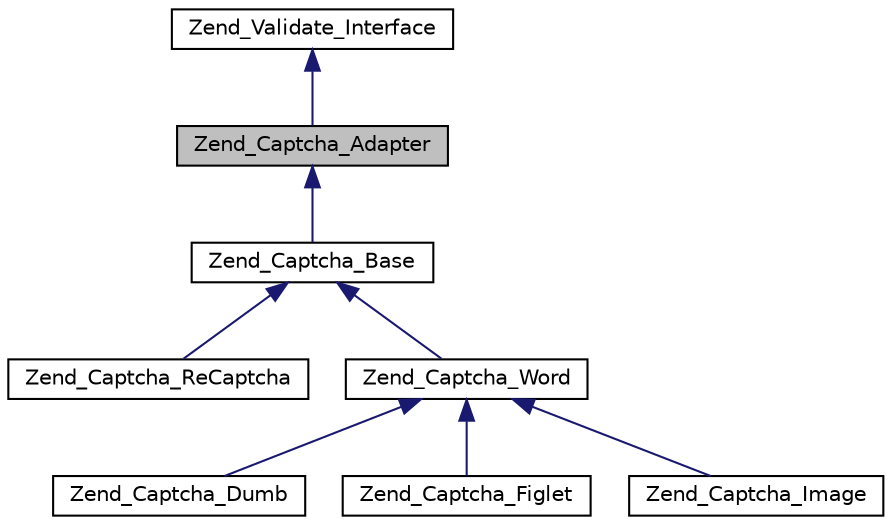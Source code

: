 digraph G
{
  edge [fontname="Helvetica",fontsize="10",labelfontname="Helvetica",labelfontsize="10"];
  node [fontname="Helvetica",fontsize="10",shape=record];
  Node1 [label="Zend_Captcha_Adapter",height=0.2,width=0.4,color="black", fillcolor="grey75", style="filled" fontcolor="black"];
  Node2 -> Node1 [dir="back",color="midnightblue",fontsize="10",style="solid",fontname="Helvetica"];
  Node2 [label="Zend_Validate_Interface",height=0.2,width=0.4,color="black", fillcolor="white", style="filled",URL="$interface_zend___validate___interface.html"];
  Node1 -> Node3 [dir="back",color="midnightblue",fontsize="10",style="solid",fontname="Helvetica"];
  Node3 [label="Zend_Captcha_Base",height=0.2,width=0.4,color="black", fillcolor="white", style="filled",URL="$class_zend___captcha___base.html"];
  Node3 -> Node4 [dir="back",color="midnightblue",fontsize="10",style="solid",fontname="Helvetica"];
  Node4 [label="Zend_Captcha_ReCaptcha",height=0.2,width=0.4,color="black", fillcolor="white", style="filled",URL="$class_zend___captcha___re_captcha.html"];
  Node3 -> Node5 [dir="back",color="midnightblue",fontsize="10",style="solid",fontname="Helvetica"];
  Node5 [label="Zend_Captcha_Word",height=0.2,width=0.4,color="black", fillcolor="white", style="filled",URL="$class_zend___captcha___word.html"];
  Node5 -> Node6 [dir="back",color="midnightblue",fontsize="10",style="solid",fontname="Helvetica"];
  Node6 [label="Zend_Captcha_Dumb",height=0.2,width=0.4,color="black", fillcolor="white", style="filled",URL="$class_zend___captcha___dumb.html"];
  Node5 -> Node7 [dir="back",color="midnightblue",fontsize="10",style="solid",fontname="Helvetica"];
  Node7 [label="Zend_Captcha_Figlet",height=0.2,width=0.4,color="black", fillcolor="white", style="filled",URL="$class_zend___captcha___figlet.html"];
  Node5 -> Node8 [dir="back",color="midnightblue",fontsize="10",style="solid",fontname="Helvetica"];
  Node8 [label="Zend_Captcha_Image",height=0.2,width=0.4,color="black", fillcolor="white", style="filled",URL="$class_zend___captcha___image.html"];
}
